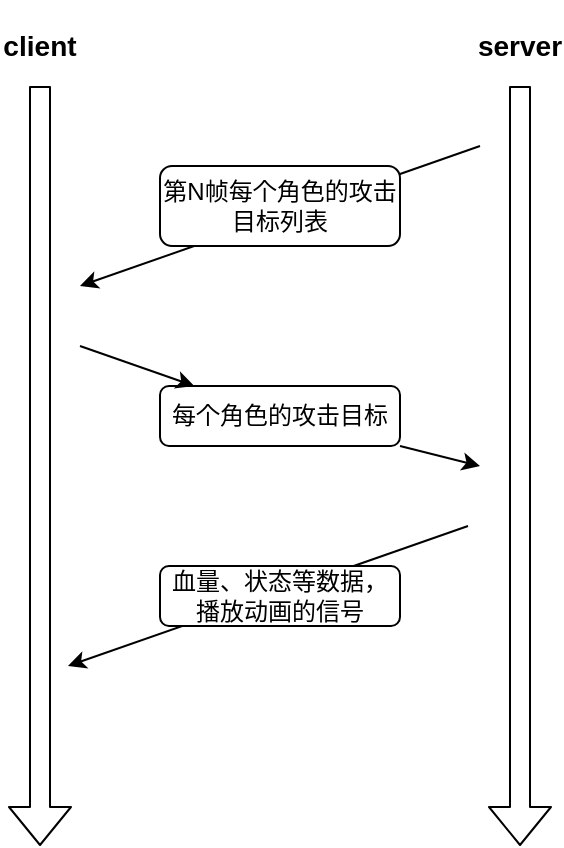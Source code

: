 <mxfile version="13.5.5" type="github">
  <diagram id="6exPFGXuGzIeHOk8H6Dh" name="Page-1">
    <mxGraphModel dx="1422" dy="762" grid="1" gridSize="10" guides="1" tooltips="1" connect="1" arrows="1" fold="1" page="1" pageScale="1" pageWidth="827" pageHeight="1169" math="0" shadow="0">
      <root>
        <mxCell id="0" />
        <mxCell id="1" parent="0" />
        <mxCell id="TXNZ-bLl_A4PQ23wF9BG-1" value="" style="endArrow=classic;html=1;shape=flexArrow;" edge="1" parent="1">
          <mxGeometry width="50" height="50" relative="1" as="geometry">
            <mxPoint x="540" y="170" as="sourcePoint" />
            <mxPoint x="540" y="550" as="targetPoint" />
          </mxGeometry>
        </mxCell>
        <mxCell id="TXNZ-bLl_A4PQ23wF9BG-3" value="" style="endArrow=classic;html=1;shape=flexArrow;" edge="1" parent="1">
          <mxGeometry width="50" height="50" relative="1" as="geometry">
            <mxPoint x="300" y="170" as="sourcePoint" />
            <mxPoint x="300" y="550" as="targetPoint" />
          </mxGeometry>
        </mxCell>
        <mxCell id="TXNZ-bLl_A4PQ23wF9BG-4" value="&lt;h3&gt;client&lt;/h3&gt;" style="text;html=1;strokeColor=none;fillColor=none;align=center;verticalAlign=middle;whiteSpace=wrap;rounded=0;" vertex="1" parent="1">
          <mxGeometry x="280" y="140" width="40" height="20" as="geometry" />
        </mxCell>
        <mxCell id="TXNZ-bLl_A4PQ23wF9BG-8" value="&lt;h3&gt;server&lt;/h3&gt;" style="text;html=1;strokeColor=none;fillColor=none;align=center;verticalAlign=middle;whiteSpace=wrap;rounded=0;" vertex="1" parent="1">
          <mxGeometry x="520" y="140" width="40" height="20" as="geometry" />
        </mxCell>
        <mxCell id="TXNZ-bLl_A4PQ23wF9BG-10" value="" style="endArrow=classic;html=1;" edge="1" parent="1">
          <mxGeometry width="50" height="50" relative="1" as="geometry">
            <mxPoint x="520" y="200" as="sourcePoint" />
            <mxPoint x="320" y="270" as="targetPoint" />
          </mxGeometry>
        </mxCell>
        <mxCell id="TXNZ-bLl_A4PQ23wF9BG-11" value="" style="endArrow=classic;html=1;" edge="1" parent="1">
          <mxGeometry width="50" height="50" relative="1" as="geometry">
            <mxPoint x="514" y="390" as="sourcePoint" />
            <mxPoint x="314" y="460" as="targetPoint" />
          </mxGeometry>
        </mxCell>
        <mxCell id="TXNZ-bLl_A4PQ23wF9BG-12" value="" style="endArrow=classic;html=1;" edge="1" parent="1" source="TXNZ-bLl_A4PQ23wF9BG-16">
          <mxGeometry width="50" height="50" relative="1" as="geometry">
            <mxPoint x="320" y="300" as="sourcePoint" />
            <mxPoint x="520" y="360" as="targetPoint" />
          </mxGeometry>
        </mxCell>
        <mxCell id="TXNZ-bLl_A4PQ23wF9BG-14" value="第N帧每个角色的攻击目标列表" style="rounded=1;whiteSpace=wrap;html=1;" vertex="1" parent="1">
          <mxGeometry x="360" y="210" width="120" height="40" as="geometry" />
        </mxCell>
        <mxCell id="TXNZ-bLl_A4PQ23wF9BG-16" value="每个角色的攻击目标" style="rounded=1;whiteSpace=wrap;html=1;" vertex="1" parent="1">
          <mxGeometry x="360" y="320" width="120" height="30" as="geometry" />
        </mxCell>
        <mxCell id="TXNZ-bLl_A4PQ23wF9BG-19" value="" style="endArrow=classic;html=1;" edge="1" parent="1" target="TXNZ-bLl_A4PQ23wF9BG-16">
          <mxGeometry width="50" height="50" relative="1" as="geometry">
            <mxPoint x="320" y="300" as="sourcePoint" />
            <mxPoint x="520" y="360" as="targetPoint" />
          </mxGeometry>
        </mxCell>
        <mxCell id="TXNZ-bLl_A4PQ23wF9BG-20" value="血量、状态等数据，播放动画的信号" style="rounded=1;whiteSpace=wrap;html=1;" vertex="1" parent="1">
          <mxGeometry x="360" y="410" width="120" height="30" as="geometry" />
        </mxCell>
      </root>
    </mxGraphModel>
  </diagram>
</mxfile>
